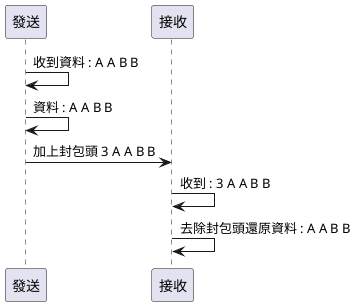 @startuml
發送 -> 發送: 收到資料 : A A B B
發送 -> 發送: 資料 : A A B B
發送 -> 接收: 加上封包頭 3 A A B B
接收 -> 接收: 收到 : 3 A A B B
接收 -> 接收: 去除封包頭還原資料 : A A B B
@enduml
